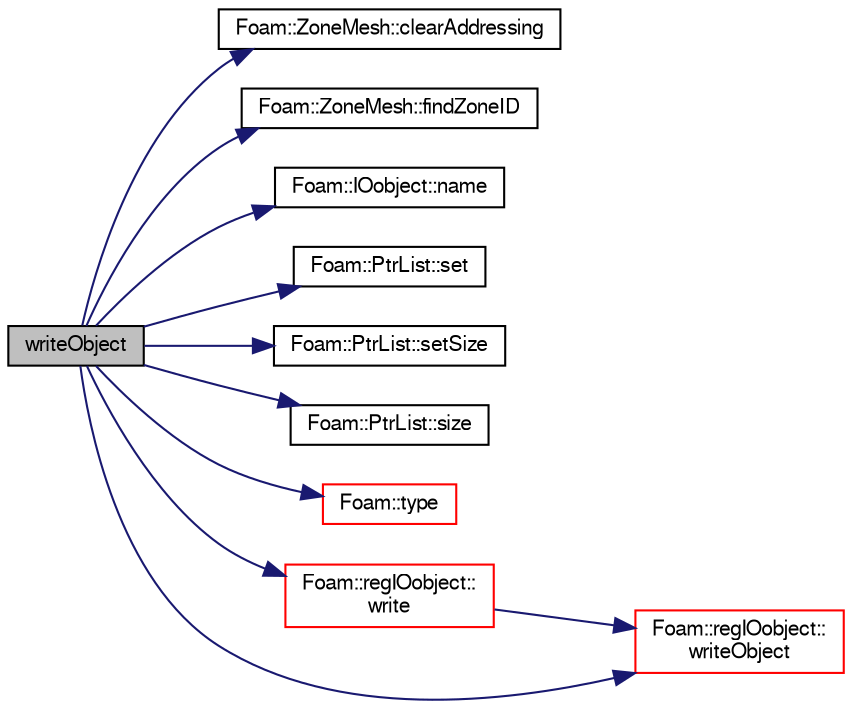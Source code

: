 digraph "writeObject"
{
  bgcolor="transparent";
  edge [fontname="FreeSans",fontsize="10",labelfontname="FreeSans",labelfontsize="10"];
  node [fontname="FreeSans",fontsize="10",shape=record];
  rankdir="LR";
  Node2991 [label="writeObject",height=0.2,width=0.4,color="black", fillcolor="grey75", style="filled", fontcolor="black"];
  Node2991 -> Node2992 [color="midnightblue",fontsize="10",style="solid",fontname="FreeSans"];
  Node2992 [label="Foam::ZoneMesh::clearAddressing",height=0.2,width=0.4,color="black",URL="$a27522.html#aac1ee7169044dccb262b78097d6ab1a8",tooltip="Clear addressing. "];
  Node2991 -> Node2993 [color="midnightblue",fontsize="10",style="solid",fontname="FreeSans"];
  Node2993 [label="Foam::ZoneMesh::findZoneID",height=0.2,width=0.4,color="black",URL="$a27522.html#a13d1a124b375b062a1c226196db8b486",tooltip="Find zone index given a name. "];
  Node2991 -> Node2994 [color="midnightblue",fontsize="10",style="solid",fontname="FreeSans"];
  Node2994 [label="Foam::IOobject::name",height=0.2,width=0.4,color="black",URL="$a26142.html#acc80e00a8ac919288fb55bd14cc88bf6",tooltip="Return name. "];
  Node2991 -> Node2995 [color="midnightblue",fontsize="10",style="solid",fontname="FreeSans"];
  Node2995 [label="Foam::PtrList::set",height=0.2,width=0.4,color="black",URL="$a25914.html#a2d4fe99e7a41d6359b3c1946995622a0",tooltip="Is element set. "];
  Node2991 -> Node2996 [color="midnightblue",fontsize="10",style="solid",fontname="FreeSans"];
  Node2996 [label="Foam::PtrList::setSize",height=0.2,width=0.4,color="black",URL="$a25914.html#aedb985ffeaf1bdbfeccc2a8730405703",tooltip="Reset size of PtrList. If extending the PtrList, new entries are. "];
  Node2991 -> Node2997 [color="midnightblue",fontsize="10",style="solid",fontname="FreeSans"];
  Node2997 [label="Foam::PtrList::size",height=0.2,width=0.4,color="black",URL="$a25914.html#a47b3bf30da1eb3ab8076b5fbe00e0494",tooltip="Return the number of elements in the PtrList. "];
  Node2991 -> Node2998 [color="midnightblue",fontsize="10",style="solid",fontname="FreeSans"];
  Node2998 [label="Foam::type",height=0.2,width=0.4,color="red",URL="$a21124.html#aec48583af672626378f501eb9fc32cd1",tooltip="Return the file type: DIRECTORY or FILE. "];
  Node2991 -> Node3004 [color="midnightblue",fontsize="10",style="solid",fontname="FreeSans"];
  Node3004 [label="Foam::regIOobject::\lwrite",height=0.2,width=0.4,color="red",URL="$a26334.html#ad48b7b943e88478c15879659cce7aebc",tooltip="Write using setting from DB. "];
  Node3004 -> Node3005 [color="midnightblue",fontsize="10",style="solid",fontname="FreeSans"];
  Node3005 [label="Foam::regIOobject::\lwriteObject",height=0.2,width=0.4,color="red",URL="$a26334.html#ad29090f3bdbff43fd95fa2d856219b5f",tooltip="Write using given format, version and compression. "];
  Node2991 -> Node3005 [color="midnightblue",fontsize="10",style="solid",fontname="FreeSans"];
}

